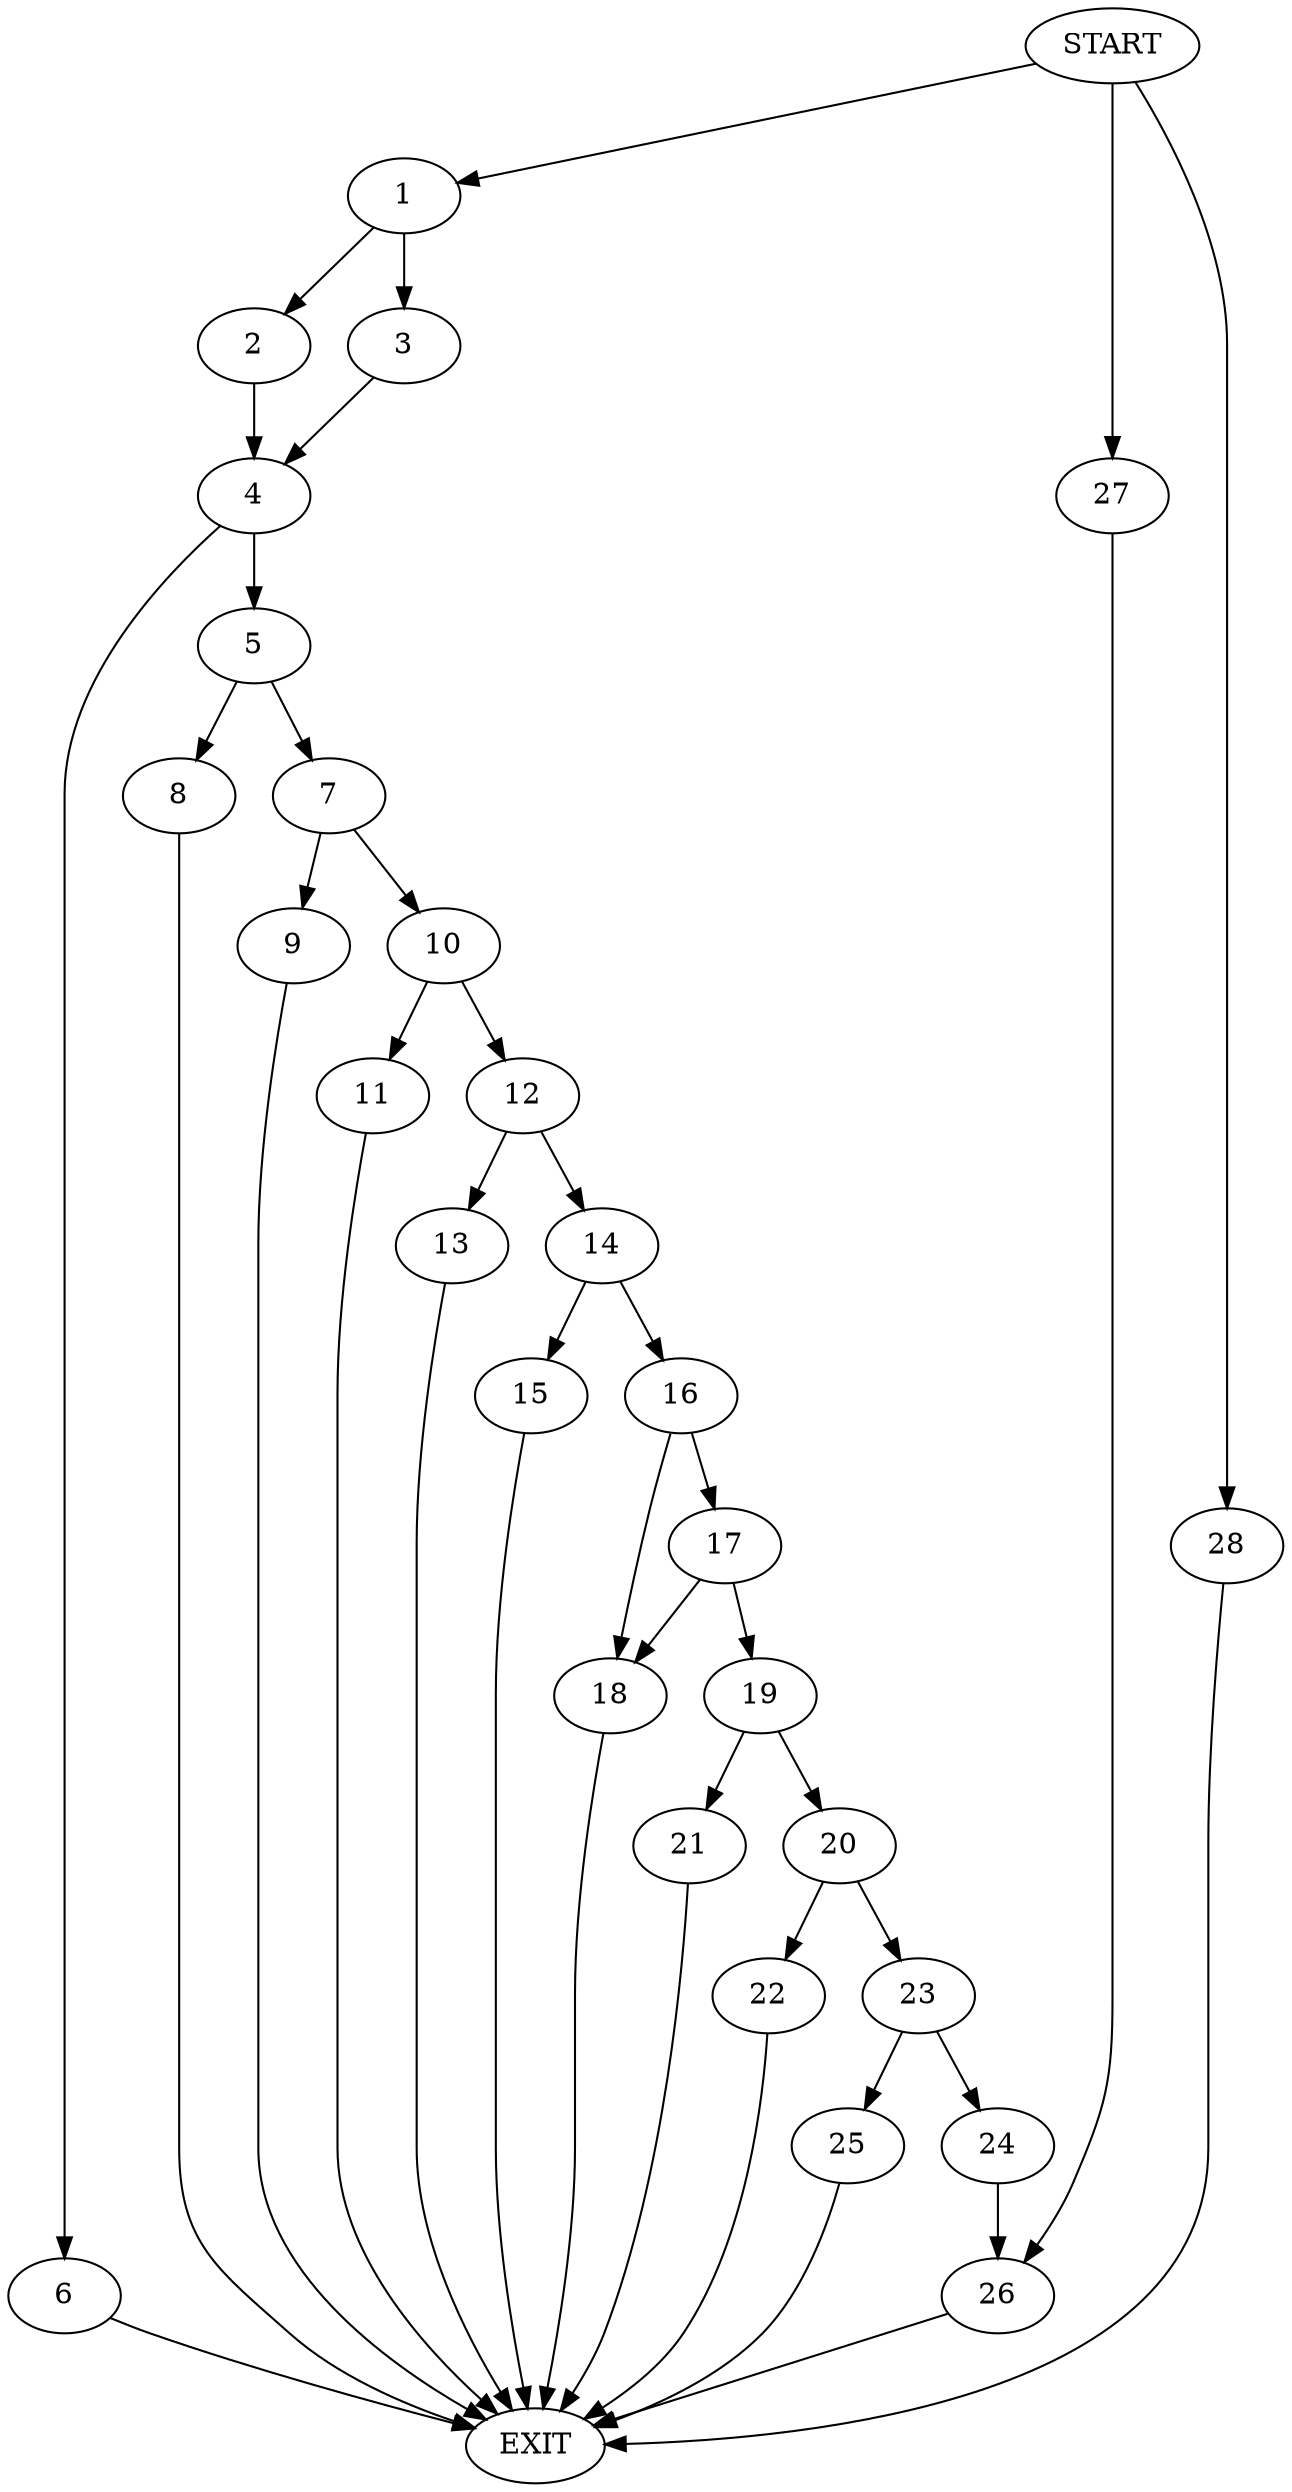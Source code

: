 digraph {
0 [label="START"]
29 [label="EXIT"]
0 -> 1
1 -> 2
1 -> 3
3 -> 4
2 -> 4
4 -> 5
4 -> 6
5 -> 7
5 -> 8
6 -> 29
7 -> 9
7 -> 10
8 -> 29
9 -> 29
10 -> 11
10 -> 12
11 -> 29
12 -> 13
12 -> 14
14 -> 15
14 -> 16
13 -> 29
15 -> 29
16 -> 17
16 -> 18
18 -> 29
17 -> 18
17 -> 19
19 -> 20
19 -> 21
21 -> 29
20 -> 22
20 -> 23
23 -> 24
23 -> 25
22 -> 29
24 -> 26
25 -> 29
26 -> 29
0 -> 27
27 -> 26
0 -> 28
28 -> 29
}
